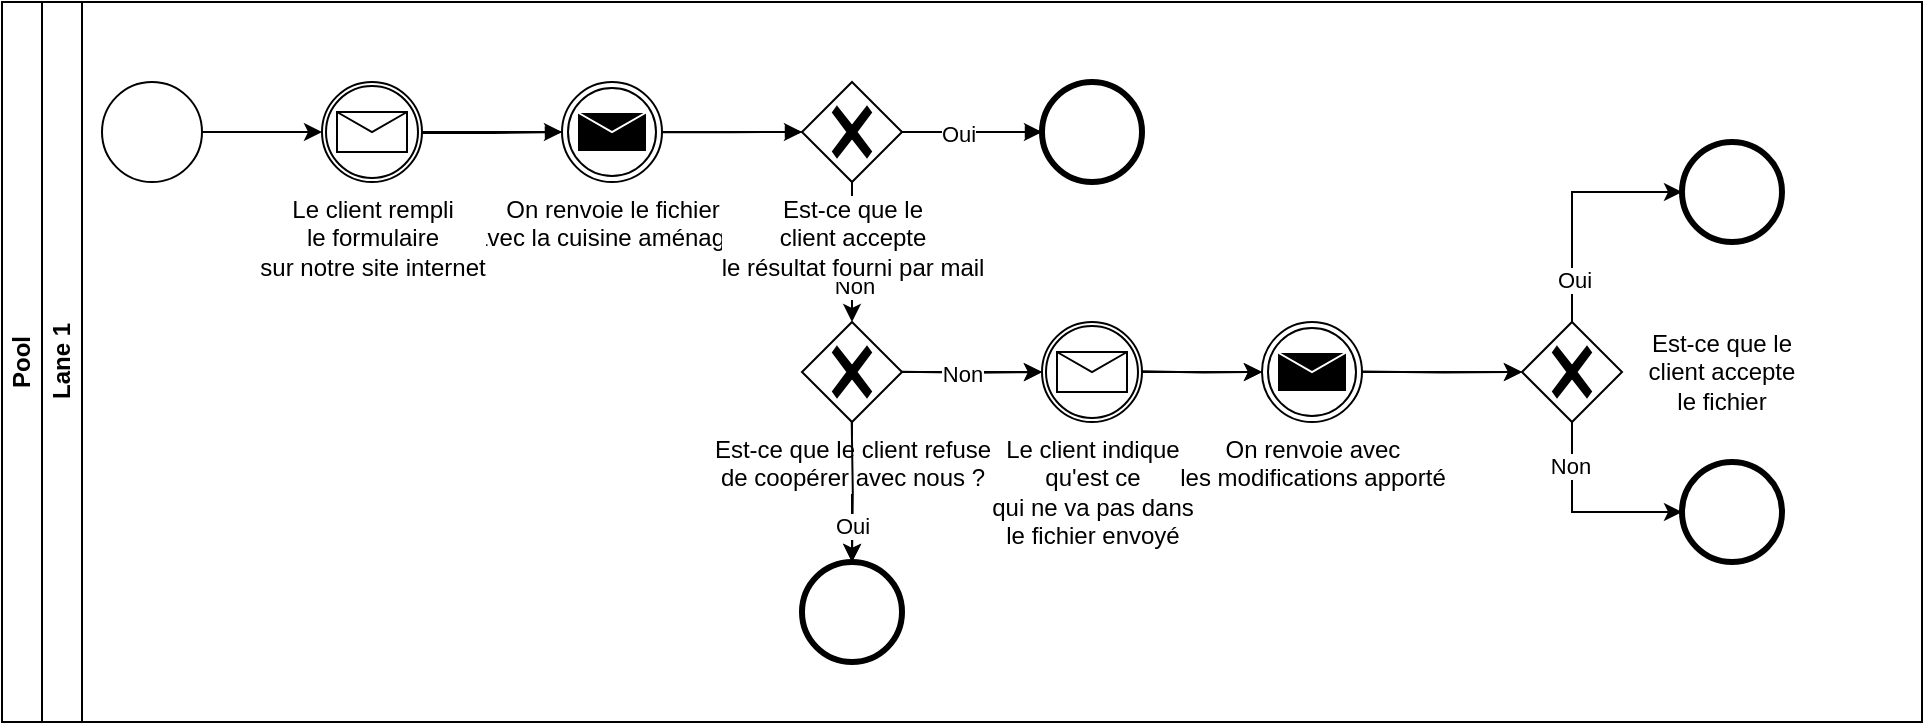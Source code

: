 <mxfile version="22.1.8" type="github">
  <diagram name="Page-1" id="r9_dcZiVTWIHIj-0cioe">
    <mxGraphModel dx="989" dy="538" grid="1" gridSize="10" guides="1" tooltips="1" connect="1" arrows="1" fold="1" page="1" pageScale="1" pageWidth="827" pageHeight="1169" math="0" shadow="0">
      <root>
        <mxCell id="0" />
        <mxCell id="1" parent="0" />
        <mxCell id="D1IDOb-8UlhYUGt4Y6p8-2" value="Pool" style="swimlane;html=1;childLayout=stackLayout;resizeParent=1;resizeParentMax=0;horizontal=0;startSize=20;horizontalStack=0;whiteSpace=wrap;" parent="1" vertex="1">
          <mxGeometry x="40" width="960" height="360" as="geometry" />
        </mxCell>
        <mxCell id="D1IDOb-8UlhYUGt4Y6p8-3" value="Lane 1" style="swimlane;html=1;startSize=20;horizontal=0;" parent="1" vertex="1">
          <mxGeometry x="60" width="940" height="360" as="geometry" />
        </mxCell>
        <mxCell id="Vwyu7rgs5bZc1OZMxp64-48" style="edgeStyle=orthogonalEdgeStyle;rounded=0;orthogonalLoop=1;jettySize=auto;html=1;" edge="1" parent="D1IDOb-8UlhYUGt4Y6p8-3" source="Vwyu7rgs5bZc1OZMxp64-15" target="Vwyu7rgs5bZc1OZMxp64-17">
          <mxGeometry relative="1" as="geometry" />
        </mxCell>
        <mxCell id="Vwyu7rgs5bZc1OZMxp64-15" value="" style="points=[[0.145,0.145,0],[0.5,0,0],[0.855,0.145,0],[1,0.5,0],[0.855,0.855,0],[0.5,1,0],[0.145,0.855,0],[0,0.5,0]];shape=mxgraph.bpmn.event;html=1;verticalLabelPosition=bottom;labelBackgroundColor=#ffffff;verticalAlign=top;align=center;perimeter=ellipsePerimeter;outlineConnect=0;aspect=fixed;outline=standard;symbol=general;" vertex="1" parent="D1IDOb-8UlhYUGt4Y6p8-3">
          <mxGeometry x="30" y="40" width="50" height="50" as="geometry" />
        </mxCell>
        <mxCell id="Vwyu7rgs5bZc1OZMxp64-50" value="" style="edgeStyle=orthogonalEdgeStyle;rounded=0;orthogonalLoop=1;jettySize=auto;html=1;" edge="1" parent="D1IDOb-8UlhYUGt4Y6p8-3" source="Vwyu7rgs5bZc1OZMxp64-16" target="Vwyu7rgs5bZc1OZMxp64-18">
          <mxGeometry relative="1" as="geometry" />
        </mxCell>
        <mxCell id="Vwyu7rgs5bZc1OZMxp64-16" value="On renvoie le fichier &lt;br&gt;avec la cuisine aménagée" style="points=[[0.145,0.145,0],[0.5,0,0],[0.855,0.145,0],[1,0.5,0],[0.855,0.855,0],[0.5,1,0],[0.145,0.855,0],[0,0.5,0]];shape=mxgraph.bpmn.event;html=1;verticalLabelPosition=bottom;labelBackgroundColor=#ffffff;verticalAlign=top;align=center;perimeter=ellipsePerimeter;outlineConnect=0;aspect=fixed;outline=throwing;symbol=message;" vertex="1" parent="D1IDOb-8UlhYUGt4Y6p8-3">
          <mxGeometry x="260" y="40" width="50" height="50" as="geometry" />
        </mxCell>
        <mxCell id="Vwyu7rgs5bZc1OZMxp64-49" value="" style="edgeStyle=orthogonalEdgeStyle;rounded=0;orthogonalLoop=1;jettySize=auto;html=1;" edge="1" parent="D1IDOb-8UlhYUGt4Y6p8-3" source="Vwyu7rgs5bZc1OZMxp64-17" target="Vwyu7rgs5bZc1OZMxp64-16">
          <mxGeometry relative="1" as="geometry" />
        </mxCell>
        <mxCell id="Vwyu7rgs5bZc1OZMxp64-17" value="Le client rempli &lt;br&gt;le formulaire &lt;br&gt;sur notre site internet" style="points=[[0.145,0.145,0],[0.5,0,0],[0.855,0.145,0],[1,0.5,0],[0.855,0.855,0],[0.5,1,0],[0.145,0.855,0],[0,0.5,0]];shape=mxgraph.bpmn.event;html=1;verticalLabelPosition=bottom;labelBackgroundColor=#ffffff;verticalAlign=top;align=center;perimeter=ellipsePerimeter;outlineConnect=0;aspect=fixed;outline=catching;symbol=message;" vertex="1" parent="D1IDOb-8UlhYUGt4Y6p8-3">
          <mxGeometry x="140" y="40" width="50" height="50" as="geometry" />
        </mxCell>
        <mxCell id="Vwyu7rgs5bZc1OZMxp64-51" value="" style="edgeStyle=orthogonalEdgeStyle;rounded=0;orthogonalLoop=1;jettySize=auto;html=1;" edge="1" parent="D1IDOb-8UlhYUGt4Y6p8-3" source="Vwyu7rgs5bZc1OZMxp64-18" target="Vwyu7rgs5bZc1OZMxp64-20">
          <mxGeometry relative="1" as="geometry" />
        </mxCell>
        <mxCell id="Vwyu7rgs5bZc1OZMxp64-52" value="" style="edgeStyle=orthogonalEdgeStyle;rounded=0;orthogonalLoop=1;jettySize=auto;html=1;" edge="1" parent="D1IDOb-8UlhYUGt4Y6p8-3" source="Vwyu7rgs5bZc1OZMxp64-18" target="Vwyu7rgs5bZc1OZMxp64-21">
          <mxGeometry relative="1" as="geometry" />
        </mxCell>
        <mxCell id="Vwyu7rgs5bZc1OZMxp64-57" value="Non" style="edgeLabel;html=1;align=center;verticalAlign=middle;resizable=0;points=[];" vertex="1" connectable="0" parent="Vwyu7rgs5bZc1OZMxp64-52">
          <mxGeometry x="0.486" y="1" relative="1" as="geometry">
            <mxPoint as="offset" />
          </mxGeometry>
        </mxCell>
        <mxCell id="Vwyu7rgs5bZc1OZMxp64-18" value="Est-ce que le &lt;br&gt;client accepte &lt;br&gt;le résultat fourni par mail" style="points=[[0.25,0.25,0],[0.5,0,0],[0.75,0.25,0],[1,0.5,0],[0.75,0.75,0],[0.5,1,0],[0.25,0.75,0],[0,0.5,0]];shape=mxgraph.bpmn.gateway2;html=1;verticalLabelPosition=bottom;labelBackgroundColor=#ffffff;verticalAlign=top;align=center;perimeter=rhombusPerimeter;outlineConnect=0;outline=none;symbol=none;gwType=exclusive;" vertex="1" parent="D1IDOb-8UlhYUGt4Y6p8-3">
          <mxGeometry x="380" y="40" width="50" height="50" as="geometry" />
        </mxCell>
        <mxCell id="Vwyu7rgs5bZc1OZMxp64-20" value="" style="points=[[0.145,0.145,0],[0.5,0,0],[0.855,0.145,0],[1,0.5,0],[0.855,0.855,0],[0.5,1,0],[0.145,0.855,0],[0,0.5,0]];shape=mxgraph.bpmn.event;html=1;verticalLabelPosition=bottom;labelBackgroundColor=#ffffff;verticalAlign=top;align=center;perimeter=ellipsePerimeter;outlineConnect=0;aspect=fixed;outline=end;symbol=terminate2;" vertex="1" parent="D1IDOb-8UlhYUGt4Y6p8-3">
          <mxGeometry x="500" y="40" width="50" height="50" as="geometry" />
        </mxCell>
        <mxCell id="Vwyu7rgs5bZc1OZMxp64-53" value="" style="edgeStyle=orthogonalEdgeStyle;rounded=0;orthogonalLoop=1;jettySize=auto;html=1;" edge="1" parent="D1IDOb-8UlhYUGt4Y6p8-3" source="Vwyu7rgs5bZc1OZMxp64-21" target="Vwyu7rgs5bZc1OZMxp64-22">
          <mxGeometry relative="1" as="geometry" />
        </mxCell>
        <mxCell id="Vwyu7rgs5bZc1OZMxp64-54" value="" style="edgeStyle=orthogonalEdgeStyle;rounded=0;orthogonalLoop=1;jettySize=auto;html=1;" edge="1" parent="D1IDOb-8UlhYUGt4Y6p8-3" source="Vwyu7rgs5bZc1OZMxp64-21" target="Vwyu7rgs5bZc1OZMxp64-23">
          <mxGeometry relative="1" as="geometry" />
        </mxCell>
        <mxCell id="Vwyu7rgs5bZc1OZMxp64-21" value="Est-ce que le client refuse &lt;br&gt;de coopérer avec nous ?" style="points=[[0.25,0.25,0],[0.5,0,0],[0.75,0.25,0],[1,0.5,0],[0.75,0.75,0],[0.5,1,0],[0.25,0.75,0],[0,0.5,0]];shape=mxgraph.bpmn.gateway2;html=1;verticalLabelPosition=bottom;labelBackgroundColor=#ffffff;verticalAlign=top;align=center;perimeter=rhombusPerimeter;outlineConnect=0;outline=none;symbol=none;gwType=exclusive;" vertex="1" parent="D1IDOb-8UlhYUGt4Y6p8-3">
          <mxGeometry x="380" y="160" width="50" height="50" as="geometry" />
        </mxCell>
        <mxCell id="Vwyu7rgs5bZc1OZMxp64-22" value="" style="points=[[0.145,0.145,0],[0.5,0,0],[0.855,0.145,0],[1,0.5,0],[0.855,0.855,0],[0.5,1,0],[0.145,0.855,0],[0,0.5,0]];shape=mxgraph.bpmn.event;html=1;verticalLabelPosition=bottom;labelBackgroundColor=#ffffff;verticalAlign=top;align=center;perimeter=ellipsePerimeter;outlineConnect=0;aspect=fixed;outline=end;symbol=terminate2;" vertex="1" parent="D1IDOb-8UlhYUGt4Y6p8-3">
          <mxGeometry x="380" y="280" width="50" height="50" as="geometry" />
        </mxCell>
        <mxCell id="Vwyu7rgs5bZc1OZMxp64-55" value="" style="edgeStyle=orthogonalEdgeStyle;rounded=0;orthogonalLoop=1;jettySize=auto;html=1;" edge="1" parent="D1IDOb-8UlhYUGt4Y6p8-3" source="Vwyu7rgs5bZc1OZMxp64-23" target="Vwyu7rgs5bZc1OZMxp64-24">
          <mxGeometry relative="1" as="geometry" />
        </mxCell>
        <mxCell id="Vwyu7rgs5bZc1OZMxp64-23" value="Le client indique &lt;br&gt;qu&#39;est ce&lt;br&gt;qui ne va pas dans &lt;br&gt;le fichier envoyé" style="points=[[0.145,0.145,0],[0.5,0,0],[0.855,0.145,0],[1,0.5,0],[0.855,0.855,0],[0.5,1,0],[0.145,0.855,0],[0,0.5,0]];shape=mxgraph.bpmn.event;html=1;verticalLabelPosition=bottom;labelBackgroundColor=#ffffff;verticalAlign=top;align=center;perimeter=ellipsePerimeter;outlineConnect=0;aspect=fixed;outline=catching;symbol=message;" vertex="1" parent="D1IDOb-8UlhYUGt4Y6p8-3">
          <mxGeometry x="500" y="160" width="50" height="50" as="geometry" />
        </mxCell>
        <mxCell id="Vwyu7rgs5bZc1OZMxp64-56" value="" style="edgeStyle=orthogonalEdgeStyle;rounded=0;orthogonalLoop=1;jettySize=auto;html=1;" edge="1" parent="D1IDOb-8UlhYUGt4Y6p8-3" source="Vwyu7rgs5bZc1OZMxp64-24" target="Vwyu7rgs5bZc1OZMxp64-26">
          <mxGeometry relative="1" as="geometry" />
        </mxCell>
        <mxCell id="Vwyu7rgs5bZc1OZMxp64-24" value="On renvoie avec &lt;br&gt;les modifications apporté" style="points=[[0.145,0.145,0],[0.5,0,0],[0.855,0.145,0],[1,0.5,0],[0.855,0.855,0],[0.5,1,0],[0.145,0.855,0],[0,0.5,0]];shape=mxgraph.bpmn.event;html=1;verticalLabelPosition=bottom;labelBackgroundColor=#ffffff;verticalAlign=top;align=center;perimeter=ellipsePerimeter;outlineConnect=0;aspect=fixed;outline=throwing;symbol=message;" vertex="1" parent="D1IDOb-8UlhYUGt4Y6p8-3">
          <mxGeometry x="610" y="160" width="50" height="50" as="geometry" />
        </mxCell>
        <mxCell id="Vwyu7rgs5bZc1OZMxp64-26" value="" style="points=[[0.25,0.25,0],[0.5,0,0],[0.75,0.25,0],[1,0.5,0],[0.75,0.75,0],[0.5,1,0],[0.25,0.75,0],[0,0.5,0]];shape=mxgraph.bpmn.gateway2;html=1;verticalLabelPosition=bottom;labelBackgroundColor=#ffffff;verticalAlign=top;align=center;perimeter=rhombusPerimeter;outlineConnect=0;outline=none;symbol=none;gwType=exclusive;" vertex="1" parent="D1IDOb-8UlhYUGt4Y6p8-3">
          <mxGeometry x="740" y="160" width="50" height="50" as="geometry" />
        </mxCell>
        <mxCell id="Vwyu7rgs5bZc1OZMxp64-27" value="" style="points=[[0.145,0.145,0],[0.5,0,0],[0.855,0.145,0],[1,0.5,0],[0.855,0.855,0],[0.5,1,0],[0.145,0.855,0],[0,0.5,0]];shape=mxgraph.bpmn.event;html=1;verticalLabelPosition=bottom;labelBackgroundColor=#ffffff;verticalAlign=top;align=center;perimeter=ellipsePerimeter;outlineConnect=0;aspect=fixed;outline=end;symbol=terminate2;" vertex="1" parent="D1IDOb-8UlhYUGt4Y6p8-3">
          <mxGeometry x="820" y="70" width="50" height="50" as="geometry" />
        </mxCell>
        <mxCell id="Vwyu7rgs5bZc1OZMxp64-28" value="" style="points=[[0.145,0.145,0],[0.5,0,0],[0.855,0.145,0],[1,0.5,0],[0.855,0.855,0],[0.5,1,0],[0.145,0.855,0],[0,0.5,0]];shape=mxgraph.bpmn.event;html=1;verticalLabelPosition=bottom;labelBackgroundColor=#ffffff;verticalAlign=top;align=center;perimeter=ellipsePerimeter;outlineConnect=0;aspect=fixed;outline=end;symbol=terminate2;" vertex="1" parent="D1IDOb-8UlhYUGt4Y6p8-3">
          <mxGeometry x="820" y="230" width="50" height="50" as="geometry" />
        </mxCell>
        <mxCell id="Vwyu7rgs5bZc1OZMxp64-30" value="" style="edgeStyle=elbowEdgeStyle;fontSize=12;html=1;endArrow=blockThin;endFill=1;rounded=0;entryX=0;entryY=0.5;entryDx=0;entryDy=0;entryPerimeter=0;" edge="1" parent="D1IDOb-8UlhYUGt4Y6p8-3" target="Vwyu7rgs5bZc1OZMxp64-16">
          <mxGeometry width="160" relative="1" as="geometry">
            <mxPoint x="190" y="65.5" as="sourcePoint" />
            <mxPoint x="250" y="64.5" as="targetPoint" />
          </mxGeometry>
        </mxCell>
        <mxCell id="Vwyu7rgs5bZc1OZMxp64-31" value="" style="edgeStyle=elbowEdgeStyle;fontSize=12;html=1;endArrow=blockThin;endFill=1;rounded=0;entryX=0;entryY=0.5;entryDx=0;entryDy=0;entryPerimeter=0;" edge="1" parent="D1IDOb-8UlhYUGt4Y6p8-3" target="Vwyu7rgs5bZc1OZMxp64-18">
          <mxGeometry width="160" relative="1" as="geometry">
            <mxPoint x="310" y="65.08" as="sourcePoint" />
            <mxPoint x="360" y="65" as="targetPoint" />
          </mxGeometry>
        </mxCell>
        <mxCell id="Vwyu7rgs5bZc1OZMxp64-32" value="" style="edgeStyle=elbowEdgeStyle;fontSize=12;html=1;endArrow=blockThin;endFill=1;rounded=0;entryX=0;entryY=0.5;entryDx=0;entryDy=0;entryPerimeter=0;elbow=vertical;" edge="1" parent="D1IDOb-8UlhYUGt4Y6p8-3" target="Vwyu7rgs5bZc1OZMxp64-20">
          <mxGeometry width="160" relative="1" as="geometry">
            <mxPoint x="430" y="64.96" as="sourcePoint" />
            <mxPoint x="490" y="65" as="targetPoint" />
          </mxGeometry>
        </mxCell>
        <mxCell id="Vwyu7rgs5bZc1OZMxp64-60" value="Oui" style="edgeLabel;html=1;align=center;verticalAlign=middle;resizable=0;points=[];" vertex="1" connectable="0" parent="Vwyu7rgs5bZc1OZMxp64-32">
          <mxGeometry x="-0.199" y="-1" relative="1" as="geometry">
            <mxPoint as="offset" />
          </mxGeometry>
        </mxCell>
        <mxCell id="Vwyu7rgs5bZc1OZMxp64-37" value="" style="edgeStyle=orthogonalEdgeStyle;rounded=0;orthogonalLoop=1;jettySize=auto;html=1;entryX=0.5;entryY=0;entryDx=0;entryDy=0;entryPerimeter=0;" edge="1" parent="D1IDOb-8UlhYUGt4Y6p8-3" target="Vwyu7rgs5bZc1OZMxp64-22">
          <mxGeometry relative="1" as="geometry">
            <mxPoint x="404.86" y="210" as="sourcePoint" />
            <mxPoint x="404.86" y="240" as="targetPoint" />
          </mxGeometry>
        </mxCell>
        <mxCell id="Vwyu7rgs5bZc1OZMxp64-61" value="Oui" style="edgeLabel;html=1;align=center;verticalAlign=middle;resizable=0;points=[];" vertex="1" connectable="0" parent="Vwyu7rgs5bZc1OZMxp64-37">
          <mxGeometry x="0.489" relative="1" as="geometry">
            <mxPoint as="offset" />
          </mxGeometry>
        </mxCell>
        <mxCell id="Vwyu7rgs5bZc1OZMxp64-38" value="" style="edgeStyle=orthogonalEdgeStyle;rounded=0;orthogonalLoop=1;jettySize=auto;html=1;entryX=0;entryY=0.5;entryDx=0;entryDy=0;entryPerimeter=0;" edge="1" parent="D1IDOb-8UlhYUGt4Y6p8-3" target="Vwyu7rgs5bZc1OZMxp64-23">
          <mxGeometry relative="1" as="geometry">
            <mxPoint x="430" y="184.86" as="sourcePoint" />
            <mxPoint x="480.14" y="184.86" as="targetPoint" />
          </mxGeometry>
        </mxCell>
        <mxCell id="Vwyu7rgs5bZc1OZMxp64-64" value="Non" style="edgeLabel;html=1;align=center;verticalAlign=middle;resizable=0;points=[];" vertex="1" connectable="0" parent="Vwyu7rgs5bZc1OZMxp64-38">
          <mxGeometry x="-0.148" relative="1" as="geometry">
            <mxPoint as="offset" />
          </mxGeometry>
        </mxCell>
        <mxCell id="Vwyu7rgs5bZc1OZMxp64-39" value="" style="edgeStyle=orthogonalEdgeStyle;rounded=0;orthogonalLoop=1;jettySize=auto;html=1;entryX=0;entryY=0.5;entryDx=0;entryDy=0;entryPerimeter=0;" edge="1" parent="D1IDOb-8UlhYUGt4Y6p8-3" target="Vwyu7rgs5bZc1OZMxp64-24">
          <mxGeometry relative="1" as="geometry">
            <mxPoint x="550" y="184.68" as="sourcePoint" />
            <mxPoint x="600" y="184.82" as="targetPoint" />
          </mxGeometry>
        </mxCell>
        <mxCell id="Vwyu7rgs5bZc1OZMxp64-40" value="" style="edgeStyle=orthogonalEdgeStyle;rounded=0;orthogonalLoop=1;jettySize=auto;html=1;entryX=0;entryY=0.5;entryDx=0;entryDy=0;entryPerimeter=0;" edge="1" parent="D1IDOb-8UlhYUGt4Y6p8-3" target="Vwyu7rgs5bZc1OZMxp64-26">
          <mxGeometry relative="1" as="geometry">
            <mxPoint x="660" y="184.75" as="sourcePoint" />
            <mxPoint x="700" y="184.75" as="targetPoint" />
          </mxGeometry>
        </mxCell>
        <mxCell id="Vwyu7rgs5bZc1OZMxp64-42" value="" style="edgeStyle=orthogonalEdgeStyle;rounded=0;orthogonalLoop=1;jettySize=auto;html=1;entryX=0;entryY=0.5;entryDx=0;entryDy=0;entryPerimeter=0;" edge="1" parent="D1IDOb-8UlhYUGt4Y6p8-3" target="Vwyu7rgs5bZc1OZMxp64-27">
          <mxGeometry relative="1" as="geometry">
            <mxPoint x="765" y="160" as="sourcePoint" />
            <mxPoint x="760" y="100" as="targetPoint" />
            <Array as="points">
              <mxPoint x="765" y="95" />
            </Array>
          </mxGeometry>
        </mxCell>
        <mxCell id="Vwyu7rgs5bZc1OZMxp64-67" value="Oui" style="edgeLabel;html=1;align=center;verticalAlign=middle;resizable=0;points=[];" vertex="1" connectable="0" parent="Vwyu7rgs5bZc1OZMxp64-42">
          <mxGeometry x="-0.654" y="-1" relative="1" as="geometry">
            <mxPoint as="offset" />
          </mxGeometry>
        </mxCell>
        <mxCell id="Vwyu7rgs5bZc1OZMxp64-46" value="" style="edgeStyle=orthogonalEdgeStyle;rounded=0;orthogonalLoop=1;jettySize=auto;html=1;" edge="1" parent="D1IDOb-8UlhYUGt4Y6p8-3" target="Vwyu7rgs5bZc1OZMxp64-28">
          <mxGeometry relative="1" as="geometry">
            <mxPoint x="765" y="210" as="sourcePoint" />
            <mxPoint x="790" y="260" as="targetPoint" />
            <Array as="points">
              <mxPoint x="765" y="255" />
            </Array>
          </mxGeometry>
        </mxCell>
        <mxCell id="Vwyu7rgs5bZc1OZMxp64-68" value="Non" style="edgeLabel;html=1;align=center;verticalAlign=middle;resizable=0;points=[];" vertex="1" connectable="0" parent="Vwyu7rgs5bZc1OZMxp64-46">
          <mxGeometry x="-0.567" y="-1" relative="1" as="geometry">
            <mxPoint as="offset" />
          </mxGeometry>
        </mxCell>
        <mxCell id="Vwyu7rgs5bZc1OZMxp64-65" value="Est-ce que le client accepte le fichier" style="text;html=1;strokeColor=none;fillColor=none;align=center;verticalAlign=middle;whiteSpace=wrap;rounded=0;" vertex="1" parent="D1IDOb-8UlhYUGt4Y6p8-3">
          <mxGeometry x="800" y="170" width="80" height="30" as="geometry" />
        </mxCell>
      </root>
    </mxGraphModel>
  </diagram>
</mxfile>
